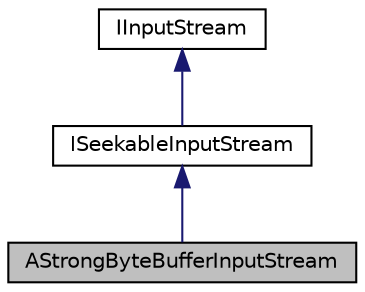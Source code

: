 digraph "AStrongByteBufferInputStream"
{
 // LATEX_PDF_SIZE
  edge [fontname="Helvetica",fontsize="10",labelfontname="Helvetica",labelfontsize="10"];
  node [fontname="Helvetica",fontsize="10",shape=record];
  Node1 [label="AStrongByteBufferInputStream",height=0.2,width=0.4,color="black", fillcolor="grey75", style="filled", fontcolor="black",tooltip="Input stream based on AByteBuffer with memory control, clears byte buffer on destruction."];
  Node2 -> Node1 [dir="back",color="midnightblue",fontsize="10",style="solid",fontname="Helvetica"];
  Node2 [label="ISeekableInputStream",height=0.2,width=0.4,color="black", fillcolor="white", style="filled",URL="$classISeekableInputStream.html",tooltip="Represents an input stream with updating reading position."];
  Node3 -> Node2 [dir="back",color="midnightblue",fontsize="10",style="solid",fontname="Helvetica"];
  Node3 [label="IInputStream",height=0.2,width=0.4,color="black", fillcolor="white", style="filled",URL="$classIInputStream.html",tooltip="Represents an input stream."];
}
